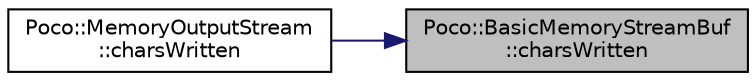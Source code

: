 digraph "Poco::BasicMemoryStreamBuf::charsWritten"
{
 // LATEX_PDF_SIZE
  edge [fontname="Helvetica",fontsize="10",labelfontname="Helvetica",labelfontsize="10"];
  node [fontname="Helvetica",fontsize="10",shape=record];
  rankdir="RL";
  Node1 [label="Poco::BasicMemoryStreamBuf\l::charsWritten",height=0.2,width=0.4,color="black", fillcolor="grey75", style="filled", fontcolor="black",tooltip=" "];
  Node1 -> Node2 [dir="back",color="midnightblue",fontsize="10",style="solid"];
  Node2 [label="Poco::MemoryOutputStream\l::charsWritten",height=0.2,width=0.4,color="black", fillcolor="white", style="filled",URL="$classPoco_1_1MemoryOutputStream.html#a710ad69c2ed612047cf97ab514a6e36d",tooltip="Destroys the MemoryInputStream."];
}
